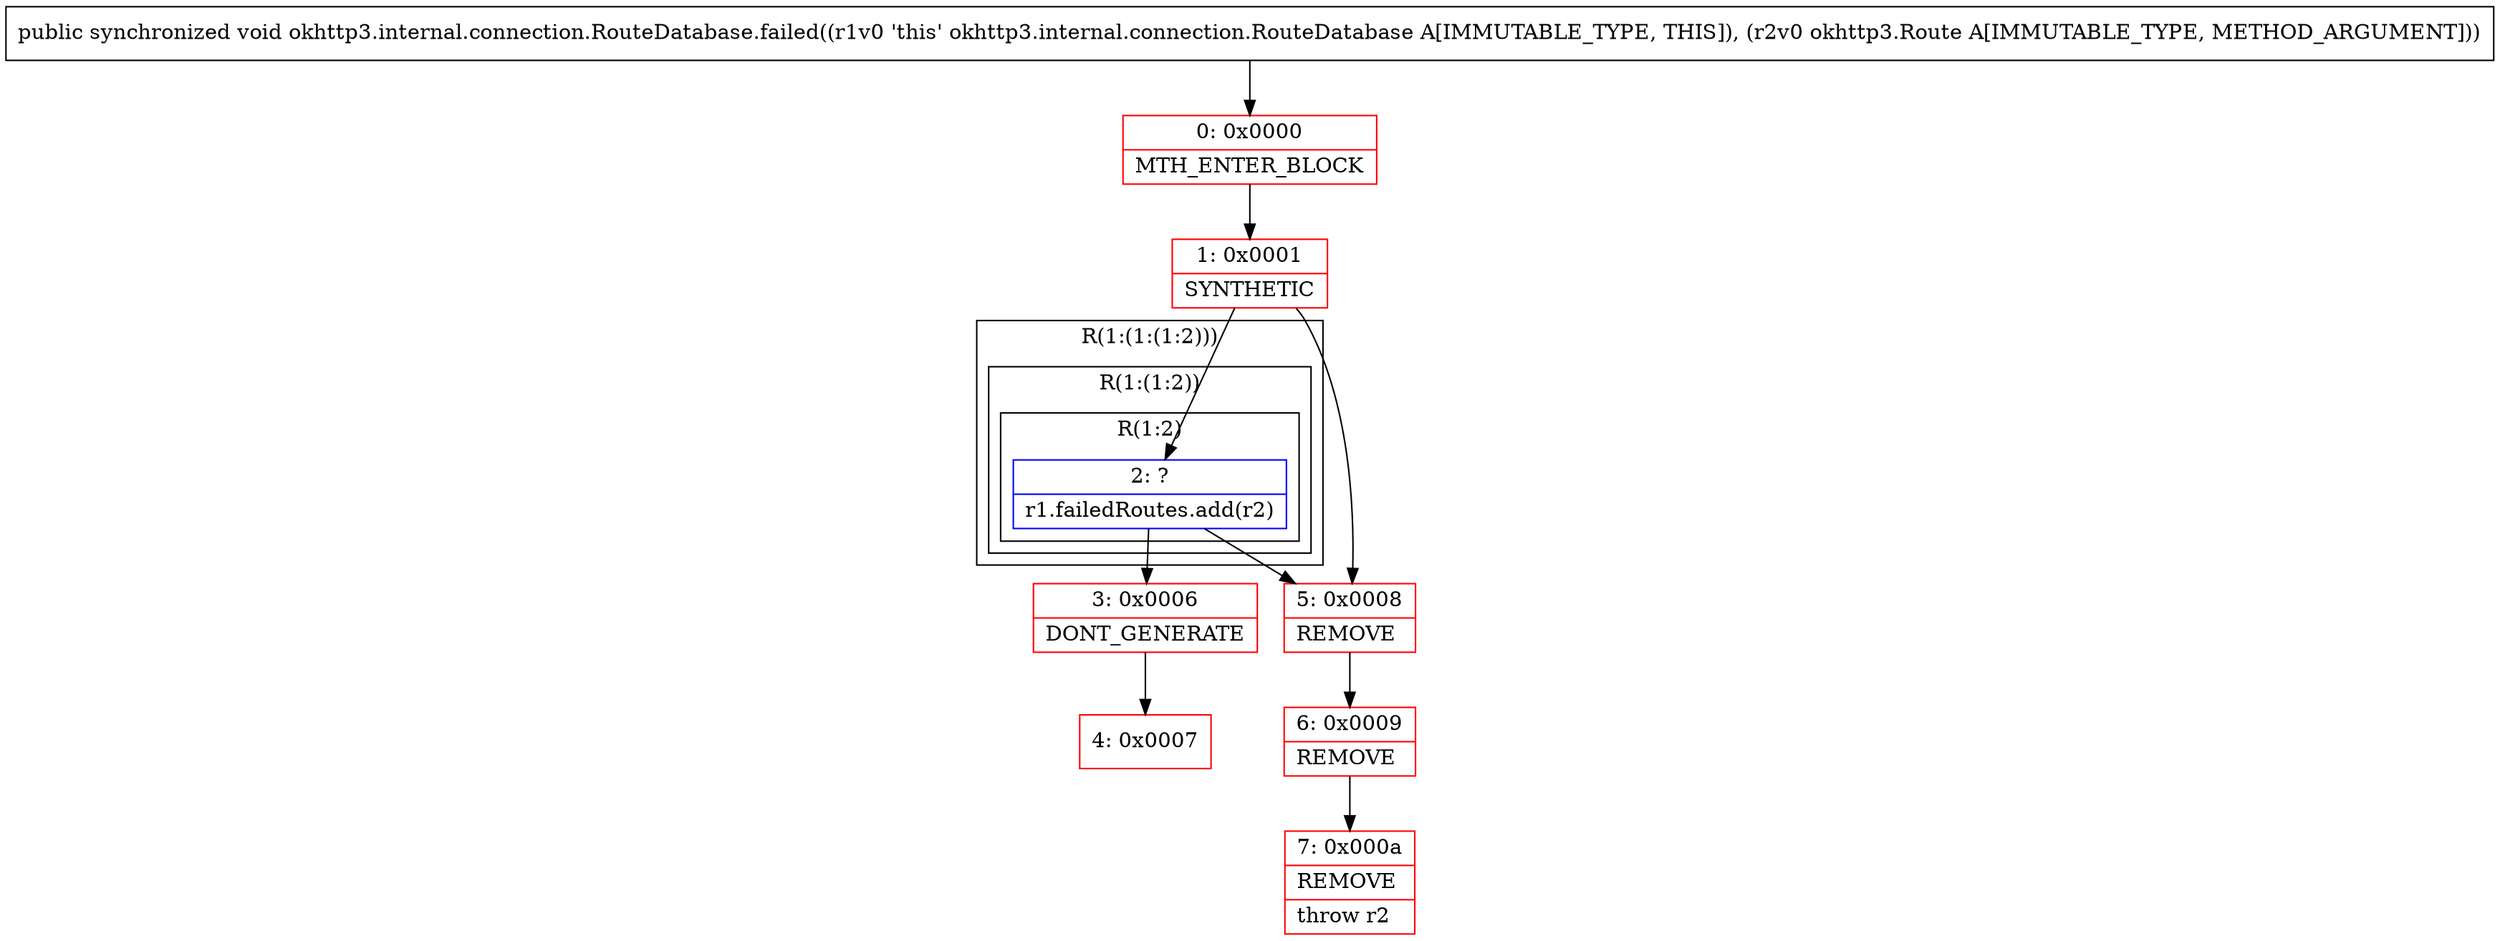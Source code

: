 digraph "CFG forokhttp3.internal.connection.RouteDatabase.failed(Lokhttp3\/Route;)V" {
subgraph cluster_Region_1199643862 {
label = "R(1:(1:(1:2)))";
node [shape=record,color=blue];
subgraph cluster_Region_2134470408 {
label = "R(1:(1:2))";
node [shape=record,color=blue];
subgraph cluster_Region_485798382 {
label = "R(1:2)";
node [shape=record,color=blue];
Node_2 [shape=record,label="{2\:\ ?|r1.failedRoutes.add(r2)\l}"];
}
}
}
Node_0 [shape=record,color=red,label="{0\:\ 0x0000|MTH_ENTER_BLOCK\l}"];
Node_1 [shape=record,color=red,label="{1\:\ 0x0001|SYNTHETIC\l}"];
Node_3 [shape=record,color=red,label="{3\:\ 0x0006|DONT_GENERATE\l}"];
Node_4 [shape=record,color=red,label="{4\:\ 0x0007}"];
Node_5 [shape=record,color=red,label="{5\:\ 0x0008|REMOVE\l}"];
Node_6 [shape=record,color=red,label="{6\:\ 0x0009|REMOVE\l}"];
Node_7 [shape=record,color=red,label="{7\:\ 0x000a|REMOVE\l|throw r2\l}"];
MethodNode[shape=record,label="{public synchronized void okhttp3.internal.connection.RouteDatabase.failed((r1v0 'this' okhttp3.internal.connection.RouteDatabase A[IMMUTABLE_TYPE, THIS]), (r2v0 okhttp3.Route A[IMMUTABLE_TYPE, METHOD_ARGUMENT])) }"];
MethodNode -> Node_0;
Node_2 -> Node_3;
Node_2 -> Node_5;
Node_0 -> Node_1;
Node_1 -> Node_2;
Node_1 -> Node_5;
Node_3 -> Node_4;
Node_5 -> Node_6;
Node_6 -> Node_7;
}

